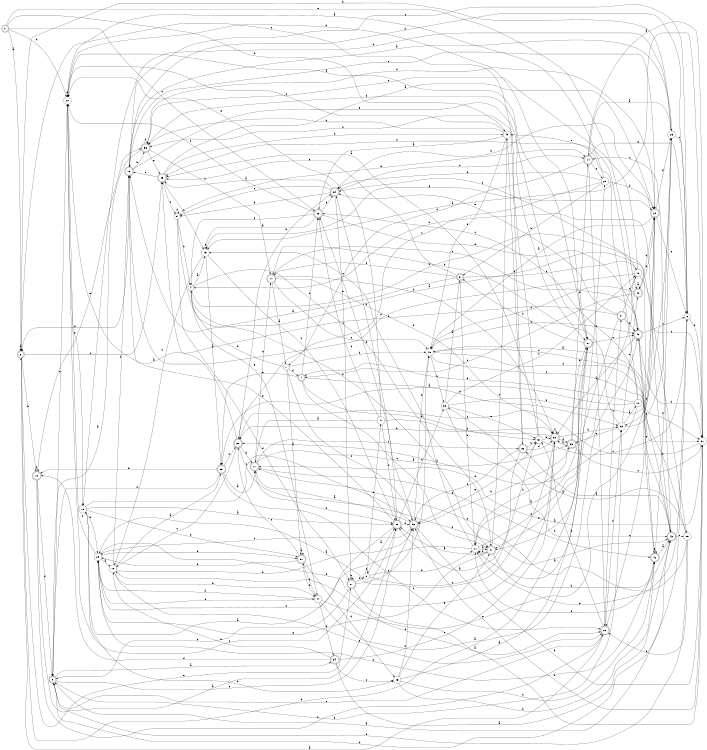 digraph n47_7 {
__start0 [label="" shape="none"];

rankdir=LR;
size="8,5";

s0 [style="rounded,filled", color="black", fillcolor="white" shape="doublecircle", label="0"];
s1 [style="rounded,filled", color="black", fillcolor="white" shape="doublecircle", label="1"];
s2 [style="filled", color="black", fillcolor="white" shape="circle", label="2"];
s3 [style="rounded,filled", color="black", fillcolor="white" shape="doublecircle", label="3"];
s4 [style="filled", color="black", fillcolor="white" shape="circle", label="4"];
s5 [style="rounded,filled", color="black", fillcolor="white" shape="doublecircle", label="5"];
s6 [style="filled", color="black", fillcolor="white" shape="circle", label="6"];
s7 [style="filled", color="black", fillcolor="white" shape="circle", label="7"];
s8 [style="rounded,filled", color="black", fillcolor="white" shape="doublecircle", label="8"];
s9 [style="filled", color="black", fillcolor="white" shape="circle", label="9"];
s10 [style="filled", color="black", fillcolor="white" shape="circle", label="10"];
s11 [style="rounded,filled", color="black", fillcolor="white" shape="doublecircle", label="11"];
s12 [style="rounded,filled", color="black", fillcolor="white" shape="doublecircle", label="12"];
s13 [style="rounded,filled", color="black", fillcolor="white" shape="doublecircle", label="13"];
s14 [style="rounded,filled", color="black", fillcolor="white" shape="doublecircle", label="14"];
s15 [style="filled", color="black", fillcolor="white" shape="circle", label="15"];
s16 [style="filled", color="black", fillcolor="white" shape="circle", label="16"];
s17 [style="rounded,filled", color="black", fillcolor="white" shape="doublecircle", label="17"];
s18 [style="filled", color="black", fillcolor="white" shape="circle", label="18"];
s19 [style="filled", color="black", fillcolor="white" shape="circle", label="19"];
s20 [style="filled", color="black", fillcolor="white" shape="circle", label="20"];
s21 [style="rounded,filled", color="black", fillcolor="white" shape="doublecircle", label="21"];
s22 [style="rounded,filled", color="black", fillcolor="white" shape="doublecircle", label="22"];
s23 [style="rounded,filled", color="black", fillcolor="white" shape="doublecircle", label="23"];
s24 [style="filled", color="black", fillcolor="white" shape="circle", label="24"];
s25 [style="rounded,filled", color="black", fillcolor="white" shape="doublecircle", label="25"];
s26 [style="filled", color="black", fillcolor="white" shape="circle", label="26"];
s27 [style="rounded,filled", color="black", fillcolor="white" shape="doublecircle", label="27"];
s28 [style="filled", color="black", fillcolor="white" shape="circle", label="28"];
s29 [style="filled", color="black", fillcolor="white" shape="circle", label="29"];
s30 [style="rounded,filled", color="black", fillcolor="white" shape="doublecircle", label="30"];
s31 [style="rounded,filled", color="black", fillcolor="white" shape="doublecircle", label="31"];
s32 [style="rounded,filled", color="black", fillcolor="white" shape="doublecircle", label="32"];
s33 [style="filled", color="black", fillcolor="white" shape="circle", label="33"];
s34 [style="rounded,filled", color="black", fillcolor="white" shape="doublecircle", label="34"];
s35 [style="rounded,filled", color="black", fillcolor="white" shape="doublecircle", label="35"];
s36 [style="rounded,filled", color="black", fillcolor="white" shape="doublecircle", label="36"];
s37 [style="filled", color="black", fillcolor="white" shape="circle", label="37"];
s38 [style="filled", color="black", fillcolor="white" shape="circle", label="38"];
s39 [style="rounded,filled", color="black", fillcolor="white" shape="doublecircle", label="39"];
s40 [style="rounded,filled", color="black", fillcolor="white" shape="doublecircle", label="40"];
s41 [style="filled", color="black", fillcolor="white" shape="circle", label="41"];
s42 [style="rounded,filled", color="black", fillcolor="white" shape="doublecircle", label="42"];
s43 [style="rounded,filled", color="black", fillcolor="white" shape="doublecircle", label="43"];
s44 [style="filled", color="black", fillcolor="white" shape="circle", label="44"];
s45 [style="filled", color="black", fillcolor="white" shape="circle", label="45"];
s46 [style="rounded,filled", color="black", fillcolor="white" shape="doublecircle", label="46"];
s47 [style="rounded,filled", color="black", fillcolor="white" shape="doublecircle", label="47"];
s48 [style="filled", color="black", fillcolor="white" shape="circle", label="48"];
s49 [style="filled", color="black", fillcolor="white" shape="circle", label="49"];
s50 [style="rounded,filled", color="black", fillcolor="white" shape="doublecircle", label="50"];
s51 [style="filled", color="black", fillcolor="white" shape="circle", label="51"];
s52 [style="rounded,filled", color="black", fillcolor="white" shape="doublecircle", label="52"];
s53 [style="rounded,filled", color="black", fillcolor="white" shape="doublecircle", label="53"];
s54 [style="rounded,filled", color="black", fillcolor="white" shape="doublecircle", label="54"];
s55 [style="filled", color="black", fillcolor="white" shape="circle", label="55"];
s56 [style="rounded,filled", color="black", fillcolor="white" shape="doublecircle", label="56"];
s57 [style="rounded,filled", color="black", fillcolor="white" shape="doublecircle", label="57"];
s0 -> s8 [label="a"];
s0 -> s20 [label="b"];
s0 -> s25 [label="c"];
s0 -> s49 [label="d"];
s0 -> s40 [label="e"];
s1 -> s51 [label="a"];
s1 -> s25 [label="b"];
s1 -> s47 [label="c"];
s1 -> s33 [label="d"];
s1 -> s53 [label="e"];
s2 -> s50 [label="a"];
s2 -> s41 [label="b"];
s2 -> s51 [label="c"];
s2 -> s2 [label="d"];
s2 -> s44 [label="e"];
s3 -> s13 [label="a"];
s3 -> s44 [label="b"];
s3 -> s16 [label="c"];
s3 -> s11 [label="d"];
s3 -> s35 [label="e"];
s4 -> s15 [label="a"];
s4 -> s43 [label="b"];
s4 -> s47 [label="c"];
s4 -> s47 [label="d"];
s4 -> s24 [label="e"];
s5 -> s34 [label="a"];
s5 -> s33 [label="b"];
s5 -> s20 [label="c"];
s5 -> s43 [label="d"];
s5 -> s52 [label="e"];
s6 -> s5 [label="a"];
s6 -> s37 [label="b"];
s6 -> s13 [label="c"];
s6 -> s13 [label="d"];
s6 -> s44 [label="e"];
s7 -> s57 [label="a"];
s7 -> s48 [label="b"];
s7 -> s52 [label="c"];
s7 -> s1 [label="d"];
s7 -> s4 [label="e"];
s8 -> s8 [label="a"];
s8 -> s12 [label="b"];
s8 -> s35 [label="c"];
s8 -> s31 [label="d"];
s8 -> s27 [label="e"];
s9 -> s55 [label="a"];
s9 -> s4 [label="b"];
s9 -> s9 [label="c"];
s9 -> s27 [label="d"];
s9 -> s14 [label="e"];
s10 -> s53 [label="a"];
s10 -> s36 [label="b"];
s10 -> s25 [label="c"];
s10 -> s1 [label="d"];
s10 -> s49 [label="e"];
s11 -> s7 [label="a"];
s11 -> s30 [label="b"];
s11 -> s48 [label="c"];
s11 -> s30 [label="d"];
s11 -> s46 [label="e"];
s12 -> s50 [label="a"];
s12 -> s23 [label="b"];
s12 -> s12 [label="c"];
s12 -> s5 [label="d"];
s12 -> s56 [label="e"];
s13 -> s26 [label="a"];
s13 -> s56 [label="b"];
s13 -> s22 [label="c"];
s13 -> s8 [label="d"];
s13 -> s31 [label="e"];
s14 -> s37 [label="a"];
s14 -> s23 [label="b"];
s14 -> s29 [label="c"];
s14 -> s7 [label="d"];
s14 -> s6 [label="e"];
s15 -> s53 [label="a"];
s15 -> s50 [label="b"];
s15 -> s18 [label="c"];
s15 -> s22 [label="d"];
s15 -> s15 [label="e"];
s16 -> s44 [label="a"];
s16 -> s54 [label="b"];
s16 -> s37 [label="c"];
s16 -> s13 [label="d"];
s16 -> s56 [label="e"];
s17 -> s39 [label="a"];
s17 -> s50 [label="b"];
s17 -> s32 [label="c"];
s17 -> s11 [label="d"];
s17 -> s42 [label="e"];
s18 -> s53 [label="a"];
s18 -> s24 [label="b"];
s18 -> s23 [label="c"];
s18 -> s13 [label="d"];
s18 -> s52 [label="e"];
s19 -> s50 [label="a"];
s19 -> s45 [label="b"];
s19 -> s52 [label="c"];
s19 -> s57 [label="d"];
s19 -> s28 [label="e"];
s20 -> s31 [label="a"];
s20 -> s31 [label="b"];
s20 -> s50 [label="c"];
s20 -> s20 [label="d"];
s20 -> s19 [label="e"];
s21 -> s47 [label="a"];
s21 -> s35 [label="b"];
s21 -> s16 [label="c"];
s21 -> s46 [label="d"];
s21 -> s54 [label="e"];
s22 -> s48 [label="a"];
s22 -> s54 [label="b"];
s22 -> s23 [label="c"];
s22 -> s26 [label="d"];
s22 -> s6 [label="e"];
s23 -> s8 [label="a"];
s23 -> s51 [label="b"];
s23 -> s21 [label="c"];
s23 -> s33 [label="d"];
s23 -> s5 [label="e"];
s24 -> s46 [label="a"];
s24 -> s57 [label="b"];
s24 -> s34 [label="c"];
s24 -> s28 [label="d"];
s24 -> s22 [label="e"];
s25 -> s15 [label="a"];
s25 -> s20 [label="b"];
s25 -> s4 [label="c"];
s25 -> s54 [label="d"];
s25 -> s46 [label="e"];
s26 -> s14 [label="a"];
s26 -> s8 [label="b"];
s26 -> s33 [label="c"];
s26 -> s19 [label="d"];
s26 -> s6 [label="e"];
s27 -> s23 [label="a"];
s27 -> s27 [label="b"];
s27 -> s48 [label="c"];
s27 -> s2 [label="d"];
s27 -> s5 [label="e"];
s28 -> s18 [label="a"];
s28 -> s57 [label="b"];
s28 -> s20 [label="c"];
s28 -> s30 [label="d"];
s28 -> s24 [label="e"];
s29 -> s20 [label="a"];
s29 -> s3 [label="b"];
s29 -> s36 [label="c"];
s29 -> s22 [label="d"];
s29 -> s54 [label="e"];
s30 -> s28 [label="a"];
s30 -> s33 [label="b"];
s30 -> s30 [label="c"];
s30 -> s39 [label="d"];
s30 -> s36 [label="e"];
s31 -> s44 [label="a"];
s31 -> s3 [label="b"];
s31 -> s46 [label="c"];
s31 -> s56 [label="d"];
s31 -> s47 [label="e"];
s32 -> s50 [label="a"];
s32 -> s51 [label="b"];
s32 -> s8 [label="c"];
s32 -> s30 [label="d"];
s32 -> s52 [label="e"];
s33 -> s10 [label="a"];
s33 -> s11 [label="b"];
s33 -> s40 [label="c"];
s33 -> s26 [label="d"];
s33 -> s39 [label="e"];
s34 -> s43 [label="a"];
s34 -> s18 [label="b"];
s34 -> s45 [label="c"];
s34 -> s12 [label="d"];
s34 -> s30 [label="e"];
s35 -> s22 [label="a"];
s35 -> s15 [label="b"];
s35 -> s9 [label="c"];
s35 -> s49 [label="d"];
s35 -> s13 [label="e"];
s36 -> s20 [label="a"];
s36 -> s43 [label="b"];
s36 -> s18 [label="c"];
s36 -> s17 [label="d"];
s36 -> s54 [label="e"];
s37 -> s15 [label="a"];
s37 -> s52 [label="b"];
s37 -> s18 [label="c"];
s37 -> s36 [label="d"];
s37 -> s17 [label="e"];
s38 -> s3 [label="a"];
s38 -> s22 [label="b"];
s38 -> s16 [label="c"];
s38 -> s43 [label="d"];
s38 -> s51 [label="e"];
s39 -> s30 [label="a"];
s39 -> s52 [label="b"];
s39 -> s37 [label="c"];
s39 -> s31 [label="d"];
s39 -> s14 [label="e"];
s40 -> s40 [label="a"];
s40 -> s22 [label="b"];
s40 -> s1 [label="c"];
s40 -> s48 [label="d"];
s40 -> s22 [label="e"];
s41 -> s17 [label="a"];
s41 -> s30 [label="b"];
s41 -> s25 [label="c"];
s41 -> s50 [label="d"];
s41 -> s20 [label="e"];
s42 -> s43 [label="a"];
s42 -> s28 [label="b"];
s42 -> s48 [label="c"];
s42 -> s26 [label="d"];
s42 -> s42 [label="e"];
s43 -> s32 [label="a"];
s43 -> s4 [label="b"];
s43 -> s14 [label="c"];
s43 -> s44 [label="d"];
s43 -> s55 [label="e"];
s44 -> s47 [label="a"];
s44 -> s39 [label="b"];
s44 -> s15 [label="c"];
s44 -> s28 [label="d"];
s44 -> s31 [label="e"];
s45 -> s29 [label="a"];
s45 -> s42 [label="b"];
s45 -> s42 [label="c"];
s45 -> s52 [label="d"];
s45 -> s47 [label="e"];
s46 -> s30 [label="a"];
s46 -> s37 [label="b"];
s46 -> s6 [label="c"];
s46 -> s35 [label="d"];
s46 -> s42 [label="e"];
s47 -> s50 [label="a"];
s47 -> s42 [label="b"];
s47 -> s49 [label="c"];
s47 -> s44 [label="d"];
s47 -> s28 [label="e"];
s48 -> s37 [label="a"];
s48 -> s38 [label="b"];
s48 -> s43 [label="c"];
s48 -> s37 [label="d"];
s48 -> s46 [label="e"];
s49 -> s25 [label="a"];
s49 -> s56 [label="b"];
s49 -> s20 [label="c"];
s49 -> s32 [label="d"];
s49 -> s48 [label="e"];
s50 -> s19 [label="a"];
s50 -> s54 [label="b"];
s50 -> s38 [label="c"];
s50 -> s52 [label="d"];
s50 -> s13 [label="e"];
s51 -> s35 [label="a"];
s51 -> s30 [label="b"];
s51 -> s6 [label="c"];
s51 -> s56 [label="d"];
s51 -> s52 [label="e"];
s52 -> s17 [label="a"];
s52 -> s37 [label="b"];
s52 -> s28 [label="c"];
s52 -> s25 [label="d"];
s52 -> s48 [label="e"];
s53 -> s17 [label="a"];
s53 -> s36 [label="b"];
s53 -> s23 [label="c"];
s53 -> s5 [label="d"];
s53 -> s12 [label="e"];
s54 -> s35 [label="a"];
s54 -> s14 [label="b"];
s54 -> s9 [label="c"];
s54 -> s9 [label="d"];
s54 -> s27 [label="e"];
s55 -> s38 [label="a"];
s55 -> s46 [label="b"];
s55 -> s17 [label="c"];
s55 -> s5 [label="d"];
s55 -> s23 [label="e"];
s56 -> s5 [label="a"];
s56 -> s11 [label="b"];
s56 -> s56 [label="c"];
s56 -> s22 [label="d"];
s56 -> s35 [label="e"];
s57 -> s57 [label="a"];
s57 -> s24 [label="b"];
s57 -> s36 [label="c"];
s57 -> s45 [label="d"];
s57 -> s28 [label="e"];

}